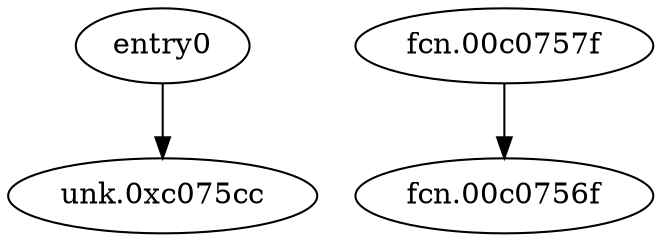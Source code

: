 digraph code {
  "0x00c07378" [label="entry0"];
  "0x00c07378" -> "0x00c075cc";
  "0x00c075cc" [label="unk.0xc075cc"];
  "0x00c0757f" [label="fcn.00c0757f"];
  "0x00c0757f" -> "0x00c0756f";
  "0x00c0756f" [label="fcn.00c0756f"];
}